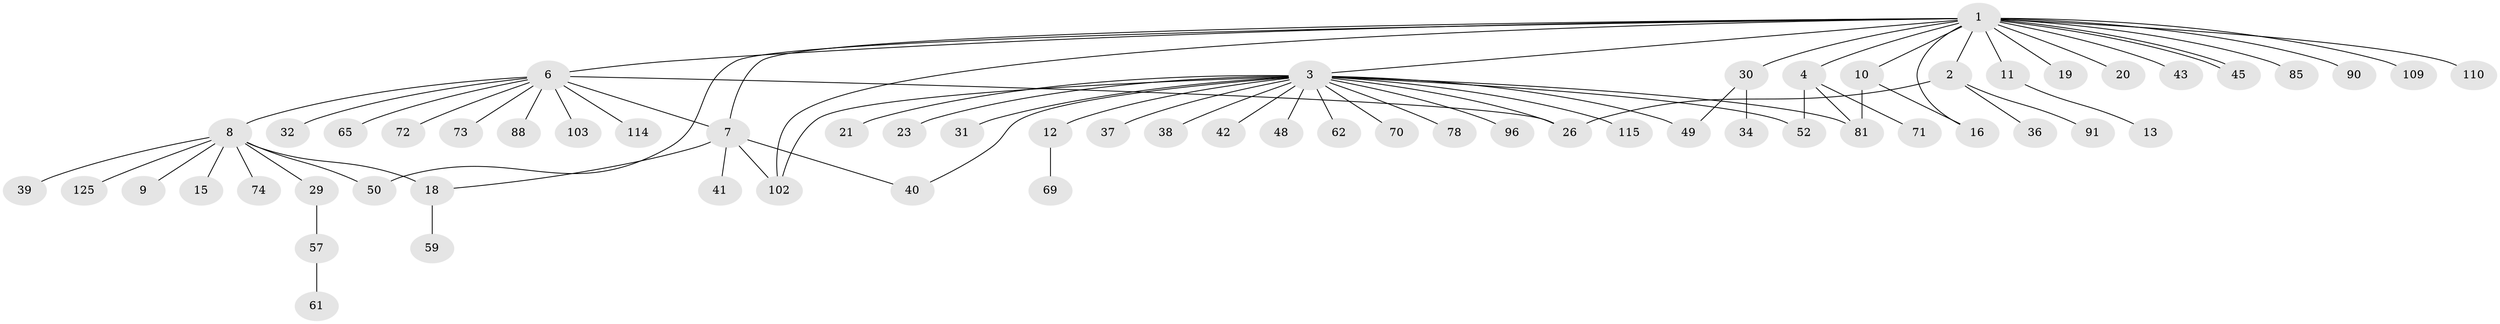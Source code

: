 // original degree distribution, {20: 0.007936507936507936, 4: 0.015873015873015872, 18: 0.007936507936507936, 5: 0.023809523809523808, 12: 0.015873015873015872, 11: 0.007936507936507936, 1: 0.5714285714285714, 3: 0.15873015873015872, 2: 0.18253968253968253, 10: 0.007936507936507936}
// Generated by graph-tools (version 1.1) at 2025/14/03/09/25 04:14:47]
// undirected, 63 vertices, 76 edges
graph export_dot {
graph [start="1"]
  node [color=gray90,style=filled];
  1;
  2;
  3 [super="+5+22"];
  4;
  6;
  7 [super="+47+17+14+122+87+89+117"];
  8;
  9;
  10;
  11 [super="+79"];
  12 [super="+111+51"];
  13;
  15 [super="+58"];
  16 [super="+27+126+24+33"];
  18 [super="+25+93+86+99+123+28+60"];
  19;
  20 [super="+100+104"];
  21 [super="+66"];
  23;
  26 [super="+113+124+63"];
  29;
  30 [super="+75"];
  31;
  32 [super="+76+54"];
  34 [super="+92+64"];
  36 [super="+83+53"];
  37;
  38;
  39 [super="+106+46"];
  40 [super="+94"];
  41;
  42;
  43 [super="+44"];
  45 [super="+68"];
  48;
  49 [super="+101"];
  50 [super="+56"];
  52;
  57;
  59;
  61 [super="+97+80"];
  62;
  65;
  69 [super="+107"];
  70;
  71 [super="+105+119"];
  72 [super="+118"];
  73 [super="+108"];
  74 [super="+84"];
  78;
  81 [super="+116"];
  85;
  88;
  90 [super="+95"];
  91;
  96;
  102 [super="+112"];
  103;
  109;
  110;
  114;
  115;
  125;
  1 -- 2;
  1 -- 3;
  1 -- 4;
  1 -- 6;
  1 -- 7;
  1 -- 10;
  1 -- 11;
  1 -- 19;
  1 -- 20;
  1 -- 30;
  1 -- 43;
  1 -- 45;
  1 -- 45;
  1 -- 85;
  1 -- 90;
  1 -- 102;
  1 -- 109;
  1 -- 110;
  1 -- 50;
  1 -- 16;
  2 -- 26;
  2 -- 36;
  2 -- 91;
  3 -- 12;
  3 -- 21;
  3 -- 31;
  3 -- 37;
  3 -- 38;
  3 -- 40;
  3 -- 49;
  3 -- 62;
  3 -- 70;
  3 -- 78;
  3 -- 81;
  3 -- 96;
  3 -- 115;
  3 -- 102;
  3 -- 26;
  3 -- 48;
  3 -- 52;
  3 -- 23;
  3 -- 42;
  4 -- 52;
  4 -- 71;
  4 -- 81;
  6 -- 7;
  6 -- 8;
  6 -- 26 [weight=2];
  6 -- 32;
  6 -- 65;
  6 -- 72;
  6 -- 73;
  6 -- 88;
  6 -- 103;
  6 -- 114;
  7 -- 18;
  7 -- 41;
  7 -- 102;
  7 -- 40;
  8 -- 9;
  8 -- 15;
  8 -- 18 [weight=3];
  8 -- 29;
  8 -- 39;
  8 -- 50;
  8 -- 74;
  8 -- 125;
  10 -- 16;
  10 -- 81;
  11 -- 13;
  12 -- 69;
  18 -- 59;
  29 -- 57;
  30 -- 34;
  30 -- 49;
  57 -- 61;
}
